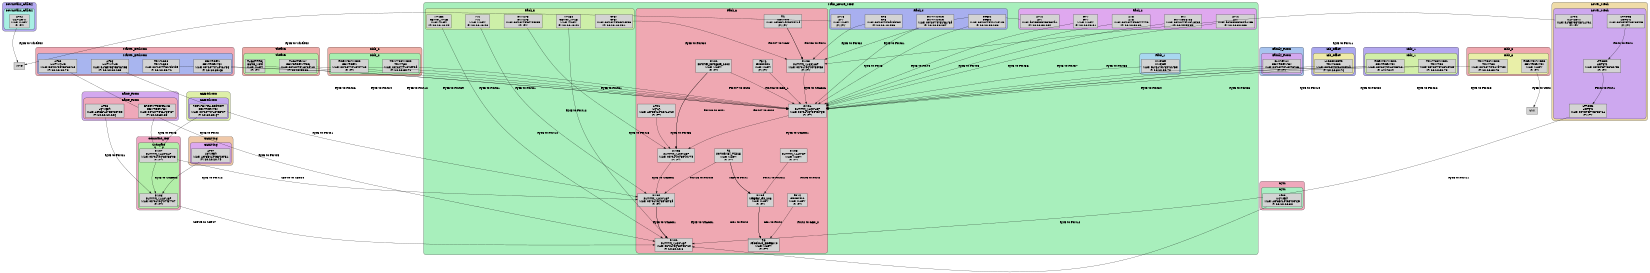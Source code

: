 
    digraph NetworkDiagram {
        graph [splines=curved, ratio=auto, size="11,17", ranksep=2];
        node [shape=box, style=filled, fillcolor=lightgrey, fontname=Helvetica];
        nodesep=1;
        compound=true;
        subgraph "cluster_Main_House_MDF" {
        label="Main_House_MDF";
        style="filled,rounded";
        fillcolor="#a8efbc";
        subgraph "cluster_Main_House_MDF_Rack_6" {
            label="Rack_6";
            style="filled,rounded";
            fillcolor="#efa8b2";
            "FW01" [label="FW01\nFortinet_Fortigate_100F\nMAC: MAC-?\nIP: IP-?"];
            "FW01" [label="FW01\nFortinet_Fortigate_100F\nMAC: MAC-?\nIP: IP-?"];
            "FW01" [label="FW01\nFortinet_Fortigate_100F\nMAC: MAC-?\nIP: IP-?"];
            "FW01" [label="FW01\nFortinet_Fortigate_100F\nMAC: MAC-?\nIP: IP-?"];
            "R1" [label="R1\nUDM-Pro\nMAC: AC-8B-A9-25-22-A9\nIP: IP-?"];
            "R1" [label="R1\nUDM-Pro\nMAC: AC-8B-A9-25-22-A9\nIP: IP-?"];
            "R2" [label="R2\nSoniceWall_TZ215\nMAC: MAC-?\nIP: IP-?"];
            "R2" [label="R2\nSoniceWall_TZ215\nMAC: MAC-?\nIP: IP-?"];
            "R3" [label="R3\nVeloCloud_EDGE5X0\nMAC: MAC-?\nIP: IP-?"];
            "SW01" [label="SW01\nSummit_X460-48P\nMAC: 02-04-96-8F-92-1F\nIP: 10.10.10.1"];
            "SW02" [label="SW02\nSummit_X460-48P\nMAC: 02-04-96-8F-8F-69\nIP: IP-?"];
            "SW03" [label="SW03\nSummit_X460-48P\nMAC: 02-04-96-8F-91-7F\nIP: IP-?"];
            "SW04" [label="SW04\nSummit_X460-48P\nMAC: 02-04-96-8F-C9-6D\nIP: IP-?"];
            "SW05" [label="SW05\nSummit_X460-48P\nMAC: 02-04-96-99-BD-55\nIP: IP-?"];
            "SW09" [label="SW09\nNetgear_GS_108\nMAC: MAC-?\nIP: IP-?"];
            "SW09" [label="SW09\nNetgear_GS_108\nMAC: MAC-?\nIP: IP-?"];
            "SW08" [label="SW08\nSummit_X440-8P\nMAC: MAC-?\nIP: IP-?"];
            "PBX2" [label="PBX2\nCisco2911\nMAC: MAC-?\nIP: IP-?"];
            "PBX1" [label="PBX1\nCisco2921\nMAC: MAC-?\nIP: IP-?"];
            "AP01" [label="AP01\nU6-LR\nMAC: AC-8B-A9-22-AA-1F\nIP: IP-?"];
        }
        subgraph "cluster_Main_House_MDF_Rack_1" {
            label="Rack_1";
            style="filled,rounded";
            fillcolor="#a8d7ef";
            "MMS-5e" [label="MMS-5e\nMMS-5e\nMAC: D4-6A-91-62-11-BC\nIP: 10.10.50.70"];
        }
        subgraph "cluster_Main_House_MDF_Rack_2" {
            label="Rack_2";
            style="filled,rounded";
            fillcolor="#dfa8ef";
            "AV3" [label="AV3\nAV3\nMAC: 00-10-7F-3D-77-7D\nIP: 10.10.50.51"];
            "DM" [label="DM\nDM-MD16x16\nMAC: 00-10-7F-43-4C-8F\nIP: 10.10.50.52"];
            "ATV1" [label="ATV1\nATV\nMAC: 90-DD-5D-DF-9A-C3\nIP: 10.10.50.153"];
            "ATV2" [label="ATV2\nATV\nMAC: 90-DD-5D-DB-B5-9A\nIP: 10.10.50.152"];
            "DTV" [label="DTV\nDTV\nMAC: MAC-?\nIP: 10.10.20.54"];
        }
        subgraph "cluster_Main_House_MDF_Rack_4" {
            label="Rack_4";
            style="filled,rounded";
            fillcolor="#a8afef";
            "DM-TX-201C" [label="DM-TX-201C\nDM-TX-201C\nMAC: 00-10-7F-61-B4-89\nIP: 10.10.50.157"];
            "DGE-2" [label="DGE-2\nDGE-2\nMAC: 00-10-7F-2A-AF-4D\nIP: 10.10.50.158"];
            "CP3" [label="CP3\nCP3\nMAC: 00-10-7F-39-8b-BF\nIP: 10.10.40.233"];
            "ATV3" [label="ATV3\nATV\nMAC: MAC-?\nIP: IP-?"];
        }
        subgraph "cluster_Main_House_MDF_Rack_5" {
            label="Rack_5";
            style="filled,rounded";
            fillcolor="#cdefa8";
            "CP3N" [label="CP3N\nCP3N\nMAC: 00-10-7F-3D-1E-B3\nIP: 10.10.40.234"];
            "DIN-AP3" [label="DIN-AP3\nDIN-AP3\nMAC: 00-10-7F-B7-2D-CB\nIP: IP-?"];
            "I-Vu" [label="I-Vu\nI-Vu\nMAC: MAC-?\nIP: 10.10.40.20"];
            "XT-LB1" [label="XT-LB1\nCarrier_XT-LB\nMAC: MAC-?\nIP: 10.10.40.21"];
            "XT-LB2" [label="XT-LB2\nCarrier_XT-LB\nMAC: MAC-?\nIP: 10.10.40.22"];
        }
    }
    subgraph "cluster_Command_IDF" {
        label="Command_IDF";
        style="filled,rounded";
        fillcolor="#efa8c4";
        subgraph "cluster_Command_IDF_Swingate" {
            label="Swingate";
            style="filled,rounded";
            fillcolor="#b2efa8";
            "SW06" [label="SW06\nSummit_X440-48P\nMAC: 02-04-96-97-B7-07\nIP: IP-?"];
            "SW07" [label="SW07\nSummit_X440-24P\nMAC: 02-04-96-82-38-08\nIP: IP-?"];
            "SW07" [label="SW07\nSummit_X440-24P\nMAC: 02-04-96-82-38-08\nIP: IP-?"];
        }
    }
    subgraph "cluster_Lower_Mech" {
        label="Lower_Mech";
        style="filled,rounded";
        fillcolor="#efdca8";
        subgraph "cluster_Lower_Mech_Lower_Mech" {
            label="Lower_Mech";
            style="filled,rounded";
            fillcolor="#cda8ef";
            "AP02" [label="AP02\nUAP-AC-M\nMAC: F4-E2-C6-23-A4-0A\nIP: IP-?"];
            "LPROC1" [label="LPROC1\nHQP6-2\nMAC: 00-0F-E7-03-82-14\nIP: IP-?"];
            "LPROC2" [label="LPROC2\nHQP6-2\nMAC: 00-0F-E7-03-81-F3\nIP: IP-?"];
            "LPROC3" [label="LPROC3\nHQP6-2\nMAC: 00-0F-E7-03-83-2E\nIP: IP-?"];
        }
    }
    subgraph "cluster_Family_Room" {
        label="Family_Room";
        style="filled,rounded";
        fillcolor="#a8c4ef";
        subgraph "cluster_Family_Room_Family_Room" {
            label="Family_Room";
            style="filled,rounded";
            fillcolor="#d3a8ef";
            "FAM-GWAY" [label="FAM-GWAY\nCEN-RFGW-EX\nMAC: 00-10-7F-40-73-1B\nIP: IP-?"];
        }
    }
    subgraph "cluster_His_Office" {
        label="His_Office";
        style="filled,rounded";
        fillcolor="#aba8ef";
        subgraph "cluster_His_Office_His_Office" {
            label="His_Office";
            style="filled,rounded";
            fillcolor="#efeba8";
            "HISOFFICETS" [label="HISOFFICETS\nTSW-1050\nMAC: 00-10-7F-5A-2D-19\nIP: 10.10.50.76"];
        }
    }
    subgraph "cluster_Theater" {
        label="Theater";
        style="filled,rounded";
        fillcolor="#efaba8";
        subgraph "cluster_Theater_Theater" {
            label="Theater";
            style="filled,rounded";
            fillcolor="#b5efa8";
            "THEAT-GWAY" [label="THEAT-GWAY\nCEN-ERFGW-POE\nMAC: 00-10-7F-45-89-40\nIP: 10.10.50.81"];
            "THEAT-PROJ" [label="THEAT-PROJ\nBarco_Nord\nMAC: MAC-?\nIP: IP-?"];
        }
    }
    subgraph "cluster_Gym" {
        label="Gym";
        style="filled,rounded";
        fillcolor="#efa8bc";
        subgraph "cluster_Gym_Gym" {
            label="Gym";
            style="filled,rounded";
            fillcolor="#a8efc3";
            "AP03" [label="AP03\nU6-Mesh\nMAC: AC-8B-A9-D5-2C-6D\nIP: 10.10.10.50"];
        }
    }
    subgraph "cluster_Downstairs_Gallery" {
        label="Downstairs_Gallery";
        style="filled,rounded";
        fillcolor="#b2a8ef";
        subgraph "cluster_Downstairs_Gallery_Downstairs_Gallery" {
            label="Downstairs_Gallery";
            style="filled,rounded";
            fillcolor="#a8efe3";
            "AP04" [label="AP04\nUAP-AC-M\nMAC: MAC-?\nIP: IP-?"];
        }
    }
    subgraph "cluster_Master_Bedroom" {
        label="Master_Bedroom";
        style="filled,rounded";
        fillcolor="#efa8b4";
        subgraph "cluster_Master_Bedroom_Master_Bedroom" {
            label="Master_Bedroom";
            style="filled,rounded";
            fillcolor="#a8b5ef";
            "AP05" [label="AP05\nUAP-IW-HD\nMAC: D0-21-F9-D0-88-A5\nIP: 10.10.10.70"];
            "TSW-1050" [label="TSW-1050\nTSW-1050\nMAC: 00-10-7f-31-d1-de\nIP: 10.10.50.71"];
            "CEN-RFGW" [label="CEN-RFGW\nCEN-RFGW-EX\nMAC: 00-10-7F-49-84-56\nIP: 10.10.50.63"];
            "AP06" [label="AP06\nUAP-IW-HD\nMAC: F4-E2-C6-C3-FA-DE\nIP: 10.10.10.105"];
        }
    }
    subgraph "cluster_Kids_2" {
        label="Kids_2";
        style="filled,rounded";
        fillcolor="#efb0a8";
        subgraph "cluster_Kids_2_Kids_2" {
            label="Kids_2";
            style="filled,rounded";
            fillcolor="#a8efb0";
            "TSW-750-KIDS2" [label="TSW-750-KIDS2\nTSW-750\nMAC: 00-10-7f-48-1e-29\nIP: 10.10.50.74"];
            "RFGW-EX-KIDS2" [label="RFGW-EX-KIDS2\nCEN-RFGW\nMAC: 00-10-7F-40-F7-AB\nIP: IP-?"];
        }
    }
    subgraph "cluster_Kids_1" {
        label="Kids_1";
        style="filled,rounded";
        fillcolor="#b4a8ef";
        subgraph "cluster_Kids_1_Kids_1" {
            label="Kids_1";
            style="filled,rounded";
            fillcolor="#d2efa8";
            "TSW-750-KIDS1" [label="TSW-750-KIDS1\nTSW-750\nMAC: 00-10-7F-48-AF-AC\nIP: 10.10.50.75"];
            "RFGW-EX-KIDS1" [label="RFGW-EX-KIDS1\nCEN-RFGW-EX\nMAC: 00-10-7F-40-2B-18\nIP: Unknown"];
        }
    }
    subgraph "cluster_Kids_3" {
        label="Kids_3";
        style="filled,rounded";
        fillcolor="#efa8af";
        subgraph "cluster_Kids_3_Kids_3" {
            label="Kids_3";
            style="filled,rounded";
            fillcolor="#e9efa8";
            "TSW-750-KIDS3" [label="TSW-750-KIDS3\nTSW-750\nMAC: 00-10-7F-2A-97-C2\nIP: 10.10.50.73"];
            "RFGW-EX-KIDS3" [label="RFGW-EX-KIDS3\nCEN-RFGW-EX\nMAC: MAC-?\nIP: IP-?"];
        }
    }
    subgraph "cluster_GHLiving" {
        label="GHLiving";
        style="filled,rounded";
        fillcolor="#efc8a8";
        subgraph "cluster_GHLiving_GHLiving" {
            label="GHLiving";
            style="filled,rounded";
            fillcolor="#dca8ef";
            "AP07" [label="AP07\nU6-Mesh\nMAC: AC-8B-A9-DB-2C-54\nIP: 10.10.10.79"];
        }
    }
    subgraph "cluster_GHBedroom" {
        label="GHBedroom";
        style="filled,rounded";
        fillcolor="#deefa8";
        subgraph "cluster_GHBedroom_GHBedroom" {
            label="GHBedroom";
            style="filled,rounded";
            fillcolor="#c1a8ef";
            "RFGW-EX-GH.Bedroom" [label="RFGW-EX-GH.Bedroom\nCEN-RFGW-EX\nMAC: 00-10-7F-40-CE-F7\nIP: 10.10.50.67"];
        }
    }
    subgraph "cluster_Game_Room" {
        label="Game_Room";
        style="filled,rounded";
        fillcolor="#d3a8ef";
        subgraph "cluster_Game_Room_Game_Room" {
            label="Game_Room";
            style="filled,rounded";
            fillcolor="#efa8b9";
            "AP08" [label="AP08\nU6-Mesh\nMAC: AC-8B-A9-D5-2D-0D\nIP: 10.10.10.106"];
            "ERFGW-POE-GAME" [label="ERFGW-POE-GAME\nCEN-RFGW-EX\nMAC: 00-10-7F-54-6F-87\nIP: 10.10.50.88"];
        }
    }
    "FW01":Port46 -> "SW03":Out1 [label="Port46 to Out1"];
    "FW01":Port47 -> "SW03":Out2 [label="Port47 to Out2"];
    "FW01":Port47 -> "SW04":Out3 [label="Port47 to Out3"];
    "R1":Port47 -> "SW05":WAN [label="Port47 to WAN"];
    "R1":Port48 -> "SW05":Port1 [label="Port48 to Port1"];
    "R2":Port1 -> "SW09":PortX1 [label="Port1 to PortX1"];
    "R2":Port15 -> "SW02":PortX0 [label="Port15 to PortX0"];
    "R3":GE1 -> "SW09":Port2 [label="GE1 to Port2"];
    "SW01":RJ45 -> "SW02":STACK1 [label="RJ45 to STACK1"];
    "SW02":RJ45 -> "SW01":STACK1 [label="RJ45 to STACK1"];
    "SW03":RJ45 -> "SW02":STACK1 [label="RJ45 to STACK1"];
    "SW04":RJ45 -> "SW03":STACK1 [label="RJ45 to STACK1"];
    "SW05":RJ45 -> "SW04":STACK1 [label="RJ45 to STACK1"];
    "SW06":SFP49 -> "SW01":SFP47 [label="SFP49 to SFP47"];
    "SW07":SFP49 -> "SW02":SFP24 [label="SFP49 to SFP24"];
    "SW07":RJ45 -> "SW06":STACK2 [label="RJ45 to STACK2"];
    "SW09":WAN -> "R2":Port1 [label="WAN to Port1"];
    "SW09":GE1 -> "R3":Port2 [label="GE1 to Port2"];
    "SW08":Port3 -> "SW09":Port2 [label="Port3 to Port2"];
    "PBX2":Port2 -> "R3":GE0_0 [label="Port2 to GE0_0"];
    "PBX1":Port48 -> "SW04":GE0_1 [label="Port48 to GE0_1"];
    "MMS-5e":RJ45 -> "SW04":Port34 [label="RJ45 to Port34"];
    "AV3":RJ45 -> "SW04":Port36 [label="RJ45 to Port36"];
    "DM":RJ45 -> "SW04":Port37 [label="RJ45 to Port37"];
    "ATV1":RJ45 -> "SW04":Port38 [label="RJ45 to Port38"];
    "ATV2":RJ45 -> "SW05":Port31 [label="RJ45 to Port31"];
    "DTV":RJ45 -> "SW04":Port43 [label="RJ45 to Port43"];
    "DM-TX-201C":RJ45 -> "SW04":Port3 [label="RJ45 to Port3"];
    "DGE-2":RJ45 -> "SW04":Port4 [label="RJ45 to Port4"];
    "CP3":RJ45 -> "SW05":Port32 [label="RJ45 to Port32"];
    "ATV3":RJ45 -> "Wi-Fi":Wireless [label="RJ45 to Wireless"];
    "CP3N":RJ45 -> "SW05":Port30 [label="RJ45 to Port30"];
    "DIN-AP3":RJ45 -> "SW03":Port31 [label="RJ45 to Port31"];
    "I-Vu":RJ45 -> "SW02":Port12 [label="RJ45 to Port12"];
    "XT-LB1":RJ45 -> "SW01":Port13 [label="RJ45 to Port13"];
    "XT-LB2":RJ45 -> "SW01":Port12 [label="RJ45 to Port12"];
    "AP01":RJ45 -> "SW03":Port35 [label="RJ45 to Port35"];
    "AP02":RJ45 -> "SW05":Port11 [label="RJ45 to Port11"];
    "LPROC1":RJ45 -> "SW01":Port11 [label="RJ45 to Port11"];
    "LPROC2":Port2 -> "LPROC1":Port1 [label="Port2 to Port1"];
    "LPROC3":Port2 -> "LPROC2":Port1 [label="Port2 to Port1"];
    "FAM-GWAY":RJ45 -> "SW04":Port33 [label="RJ45 to Port33"];
    "HISOFFICETS":RJ45 -> "SW04":Port19 [label="RJ45 to Port19"];
    "THEAT-GWAY":RJ45 -> "SW04":Port39 [label="RJ45 to Port39"];
    "THEAT-PROJ":RJ45 -> "SW04":Port12 [label="RJ45 to Port12"];
    "AP03":RJ45 -> "SW01":Port12 [label="RJ45 to Port12"];
    "AP04":RJ45 -> "Wi-Fi":Wireless [label="RJ45 to Wireless"];
    "AP05":RJ45 -> "SW01":Port45 [label="RJ45 to Port45"];
    "TSW-1050":RJ45 -> "SW04":Port26 [label="RJ45 to Port26"];
    "CEN-RFGW":RJ45 -> "SW04":Port24 [label="RJ45 to Port24"];
    "AP06":RJ45 -> "SW02":Port21 [label="RJ45 to Port21"];
    "TSW-750-KIDS2":RJ45 -> "SW04":Port21 [label="RJ45 to Port21"];
    "RFGW-EX-KIDS2":RJ45 -> "SW04":Port31 [label="RJ45 to Port31"];
    "TSW-750-KIDS1":RJ45 -> "SW04":Port22 [label="RJ45 to Port22"];
    "RFGW-EX-KIDS1":RJ45 -> "SW04":Port30 [label="RJ45 to Port30"];
    "TSW-750-KIDS3":RJ45 -> "SW04":Port23 [label="RJ45 to Port23"];
    "RFGW-EX-KIDS3":RJ45 -> "UNK":UNK [label="RJ45 to UNK"];
    "AP07":RJ45 -> "SW06":Port12 [label="RJ45 to Port12"];
    "RFGW-EX-GH.Bedroom":RJ45 -> "SW07":Port2 [label="RJ45 to Port2"];
    "AP08":RJ45 -> "SW06":Port21 [label="RJ45 to Port21"];
    "ERFGW-POE-GAME":RJ45 -> "SW07":Port3 [label="RJ45 to Port3"];
}
